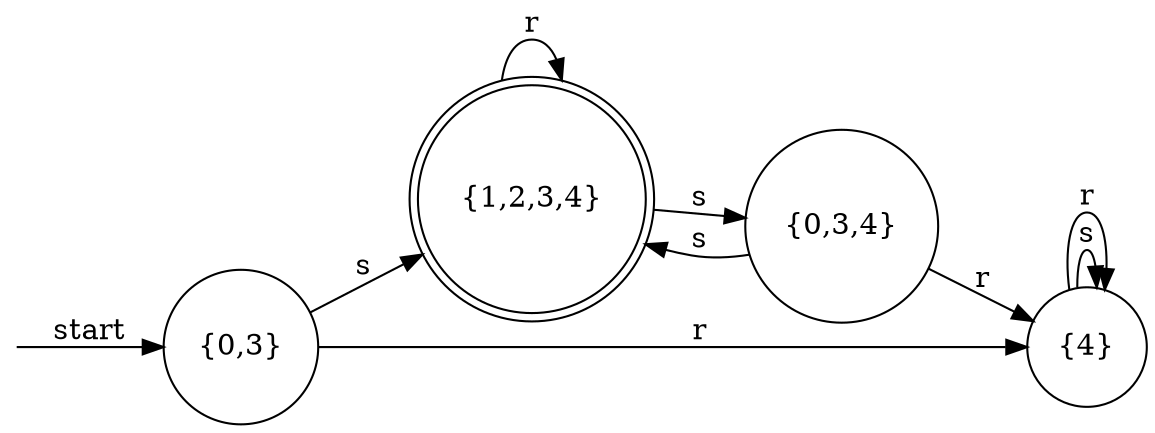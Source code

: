 digraph dfa {
    rankdir = LR;
    node [shape = circle];
    __start [style = invis, shape = point];
    __start -> "{0,3}" [ label = "start" ];
    node [shape = doublecircle]; "{1,2,3,4}"
    node [shape = circle];
    "{0,3}" -> "{1,2,3,4}" [ label = "s" ];
    "{0,3}" -> "{4}" [ label = "r" ];
    "{1,2,3,4}" -> "{0,3,4}" [ label = "s" ];
    "{1,2,3,4}" -> "{1,2,3,4}" [ label = "r" ];
    "{0,3,4}" -> "{1,2,3,4}" [ label = "s" ];
    "{0,3,4}" -> "{4}" [ label = "r" ];
    "{4}" -> "{4}" [ label = "s" ];
    "{4}" -> "{4}" [ label = "r" ];
}
